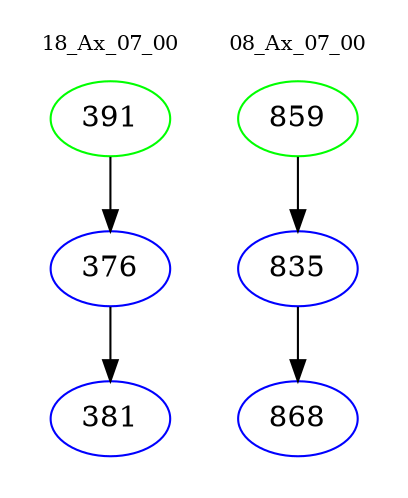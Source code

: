 digraph{
subgraph cluster_0 {
color = white
label = "18_Ax_07_00";
fontsize=10;
T0_391 [label="391", color="green"]
T0_391 -> T0_376 [color="black"]
T0_376 [label="376", color="blue"]
T0_376 -> T0_381 [color="black"]
T0_381 [label="381", color="blue"]
}
subgraph cluster_1 {
color = white
label = "08_Ax_07_00";
fontsize=10;
T1_859 [label="859", color="green"]
T1_859 -> T1_835 [color="black"]
T1_835 [label="835", color="blue"]
T1_835 -> T1_868 [color="black"]
T1_868 [label="868", color="blue"]
}
}
